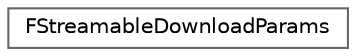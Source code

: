 digraph "Graphical Class Hierarchy"
{
 // INTERACTIVE_SVG=YES
 // LATEX_PDF_SIZE
  bgcolor="transparent";
  edge [fontname=Helvetica,fontsize=10,labelfontname=Helvetica,labelfontsize=10];
  node [fontname=Helvetica,fontsize=10,shape=box,height=0.2,width=0.4];
  rankdir="LR";
  Node0 [id="Node000000",label="FStreamableDownloadParams",height=0.2,width=0.4,color="grey40", fillcolor="white", style="filled",URL="$d4/d76/structFStreamableDownloadParams.html",tooltip="EXPERIMENTAL - Additional parameters for downloading packages."];
}
